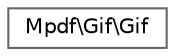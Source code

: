 digraph "Graphical Class Hierarchy"
{
 // LATEX_PDF_SIZE
  bgcolor="transparent";
  edge [fontname=Helvetica,fontsize=10,labelfontname=Helvetica,labelfontsize=10];
  node [fontname=Helvetica,fontsize=10,shape=box,height=0.2,width=0.4];
  rankdir="LR";
  Node0 [id="Node000000",label="Mpdf\\Gif\\Gif",height=0.2,width=0.4,color="grey40", fillcolor="white", style="filled",URL="$classMpdf_1_1Gif_1_1Gif.html",tooltip=" "];
}
